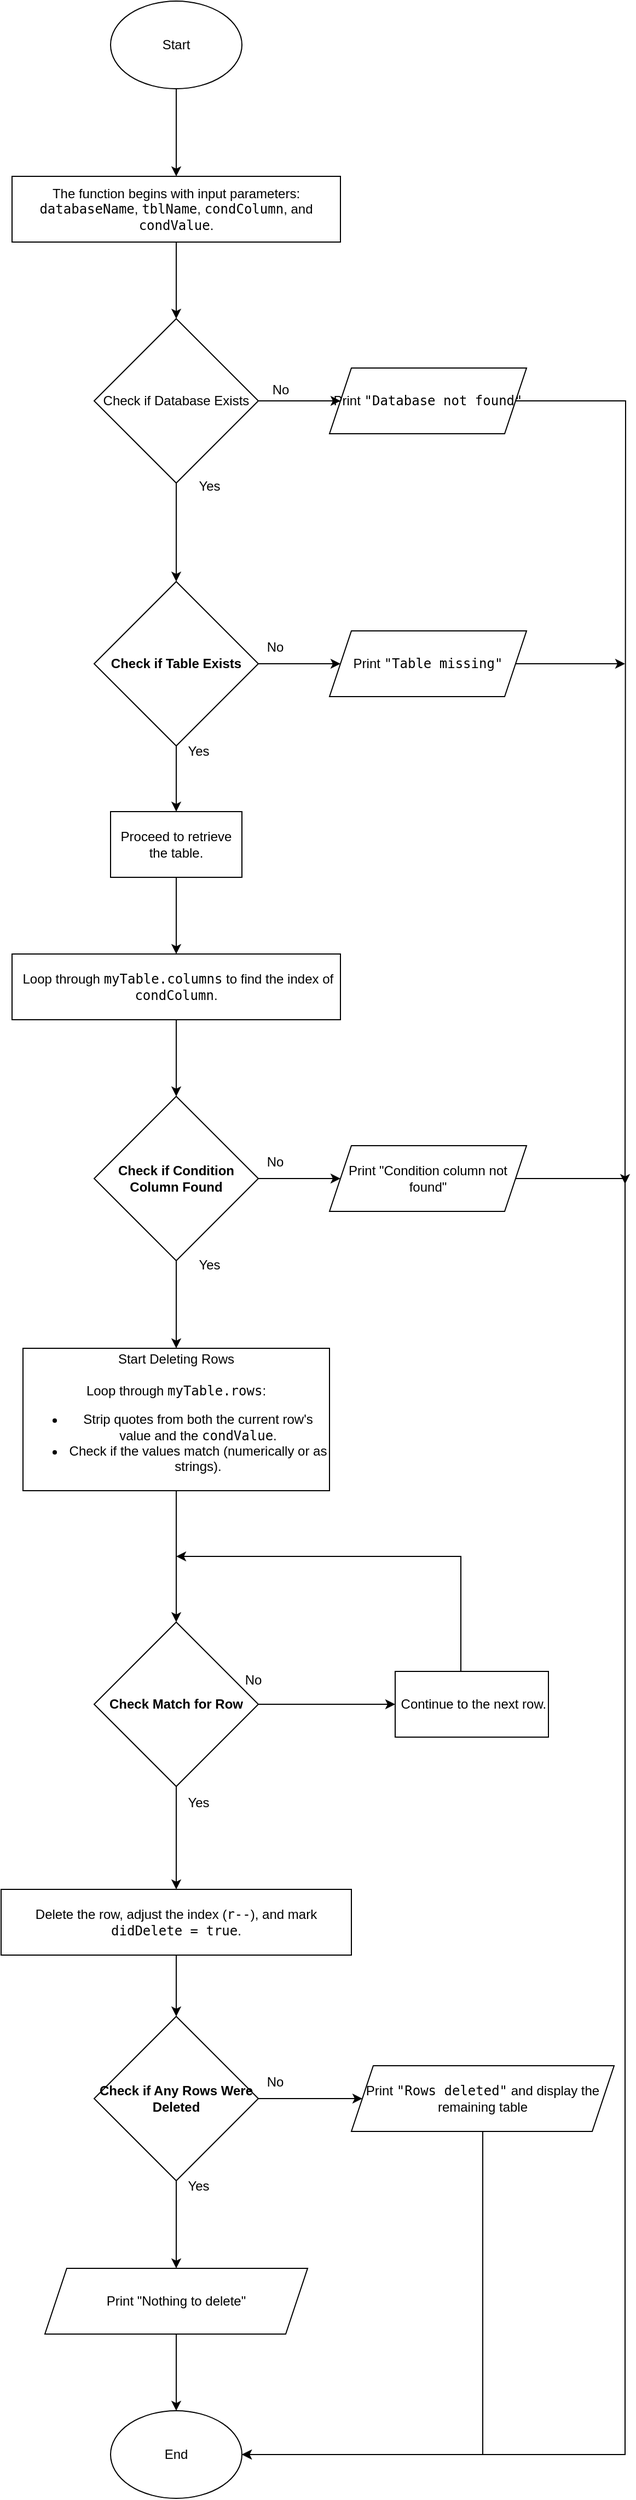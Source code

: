 <mxfile version="26.0.8">
  <diagram name="Page-1" id="Mhqm58DLH19ROgsUyenH">
    <mxGraphModel dx="1434" dy="738" grid="1" gridSize="10" guides="1" tooltips="1" connect="1" arrows="1" fold="1" page="1" pageScale="1" pageWidth="827" pageHeight="1169" math="0" shadow="0">
      <root>
        <mxCell id="0" />
        <mxCell id="1" parent="0" />
        <mxCell id="m1hSSFkCQLerAp_BKIPr-11" value="" style="edgeStyle=orthogonalEdgeStyle;rounded=0;orthogonalLoop=1;jettySize=auto;html=1;" edge="1" parent="1" source="m1hSSFkCQLerAp_BKIPr-1" target="m1hSSFkCQLerAp_BKIPr-3">
          <mxGeometry relative="1" as="geometry" />
        </mxCell>
        <mxCell id="m1hSSFkCQLerAp_BKIPr-1" value="Start" style="ellipse;whiteSpace=wrap;html=1;" vertex="1" parent="1">
          <mxGeometry x="340" y="30" width="120" height="80" as="geometry" />
        </mxCell>
        <mxCell id="m1hSSFkCQLerAp_BKIPr-8" value="" style="edgeStyle=orthogonalEdgeStyle;rounded=0;orthogonalLoop=1;jettySize=auto;html=1;" edge="1" parent="1" source="m1hSSFkCQLerAp_BKIPr-2" target="m1hSSFkCQLerAp_BKIPr-4">
          <mxGeometry relative="1" as="geometry" />
        </mxCell>
        <mxCell id="m1hSSFkCQLerAp_BKIPr-12" value="" style="edgeStyle=orthogonalEdgeStyle;rounded=0;orthogonalLoop=1;jettySize=auto;html=1;" edge="1" parent="1" source="m1hSSFkCQLerAp_BKIPr-2" target="m1hSSFkCQLerAp_BKIPr-6">
          <mxGeometry relative="1" as="geometry" />
        </mxCell>
        <mxCell id="m1hSSFkCQLerAp_BKIPr-2" value="Check if Database Exists" style="rhombus;whiteSpace=wrap;html=1;" vertex="1" parent="1">
          <mxGeometry x="325" y="320" width="150" height="150" as="geometry" />
        </mxCell>
        <mxCell id="m1hSSFkCQLerAp_BKIPr-10" value="" style="edgeStyle=orthogonalEdgeStyle;rounded=0;orthogonalLoop=1;jettySize=auto;html=1;" edge="1" parent="1" source="m1hSSFkCQLerAp_BKIPr-3" target="m1hSSFkCQLerAp_BKIPr-2">
          <mxGeometry relative="1" as="geometry" />
        </mxCell>
        <mxCell id="m1hSSFkCQLerAp_BKIPr-3" value="The function begins with input parameters: &lt;code&gt;databaseName&lt;/code&gt;, &lt;code&gt;tblName&lt;/code&gt;, &lt;code&gt;condColumn&lt;/code&gt;, and &lt;code&gt;condValue&lt;/code&gt;." style="rounded=0;whiteSpace=wrap;html=1;" vertex="1" parent="1">
          <mxGeometry x="250" y="190" width="300" height="60" as="geometry" />
        </mxCell>
        <mxCell id="m1hSSFkCQLerAp_BKIPr-61" style="edgeStyle=orthogonalEdgeStyle;rounded=0;orthogonalLoop=1;jettySize=auto;html=1;" edge="1" parent="1" source="m1hSSFkCQLerAp_BKIPr-4">
          <mxGeometry relative="1" as="geometry">
            <mxPoint x="810" y="1110" as="targetPoint" />
          </mxGeometry>
        </mxCell>
        <mxCell id="m1hSSFkCQLerAp_BKIPr-4" value="Print &lt;code&gt;&quot;Database not found&quot;&lt;/code&gt;" style="shape=parallelogram;perimeter=parallelogramPerimeter;whiteSpace=wrap;html=1;fixedSize=1;" vertex="1" parent="1">
          <mxGeometry x="540" y="365" width="180" height="60" as="geometry" />
        </mxCell>
        <mxCell id="m1hSSFkCQLerAp_BKIPr-9" value="" style="edgeStyle=orthogonalEdgeStyle;rounded=0;orthogonalLoop=1;jettySize=auto;html=1;" edge="1" parent="1" source="m1hSSFkCQLerAp_BKIPr-6" target="m1hSSFkCQLerAp_BKIPr-7">
          <mxGeometry relative="1" as="geometry" />
        </mxCell>
        <mxCell id="m1hSSFkCQLerAp_BKIPr-51" value="" style="edgeStyle=orthogonalEdgeStyle;rounded=0;orthogonalLoop=1;jettySize=auto;html=1;" edge="1" parent="1" source="m1hSSFkCQLerAp_BKIPr-6" target="m1hSSFkCQLerAp_BKIPr-13">
          <mxGeometry relative="1" as="geometry" />
        </mxCell>
        <mxCell id="m1hSSFkCQLerAp_BKIPr-6" value="&lt;strong&gt;Check if Table Exists&lt;/strong&gt;" style="rhombus;whiteSpace=wrap;html=1;" vertex="1" parent="1">
          <mxGeometry x="325" y="560" width="150" height="150" as="geometry" />
        </mxCell>
        <mxCell id="m1hSSFkCQLerAp_BKIPr-60" style="edgeStyle=orthogonalEdgeStyle;rounded=0;orthogonalLoop=1;jettySize=auto;html=1;" edge="1" parent="1" source="m1hSSFkCQLerAp_BKIPr-7">
          <mxGeometry relative="1" as="geometry">
            <mxPoint x="810" y="635" as="targetPoint" />
          </mxGeometry>
        </mxCell>
        <mxCell id="m1hSSFkCQLerAp_BKIPr-7" value="Print &lt;code&gt;&quot;Table missing&quot;&lt;/code&gt;" style="shape=parallelogram;perimeter=parallelogramPerimeter;whiteSpace=wrap;html=1;fixedSize=1;" vertex="1" parent="1">
          <mxGeometry x="540" y="605" width="180" height="60" as="geometry" />
        </mxCell>
        <mxCell id="m1hSSFkCQLerAp_BKIPr-50" value="" style="edgeStyle=orthogonalEdgeStyle;rounded=0;orthogonalLoop=1;jettySize=auto;html=1;" edge="1" parent="1" source="m1hSSFkCQLerAp_BKIPr-13" target="m1hSSFkCQLerAp_BKIPr-14">
          <mxGeometry relative="1" as="geometry" />
        </mxCell>
        <mxCell id="m1hSSFkCQLerAp_BKIPr-13" value="Proceed to retrieve the table." style="rounded=0;whiteSpace=wrap;html=1;" vertex="1" parent="1">
          <mxGeometry x="340" y="770" width="120" height="60" as="geometry" />
        </mxCell>
        <mxCell id="m1hSSFkCQLerAp_BKIPr-49" value="" style="edgeStyle=orthogonalEdgeStyle;rounded=0;orthogonalLoop=1;jettySize=auto;html=1;" edge="1" parent="1" source="m1hSSFkCQLerAp_BKIPr-14" target="m1hSSFkCQLerAp_BKIPr-16">
          <mxGeometry relative="1" as="geometry" />
        </mxCell>
        <mxCell id="m1hSSFkCQLerAp_BKIPr-14" value="&amp;nbsp;Loop through &lt;code&gt;myTable.columns&lt;/code&gt; to find the index of &lt;code&gt;condColumn&lt;/code&gt;." style="rounded=0;whiteSpace=wrap;html=1;" vertex="1" parent="1">
          <mxGeometry x="250" y="900" width="300" height="60" as="geometry" />
        </mxCell>
        <mxCell id="m1hSSFkCQLerAp_BKIPr-48" value="" style="edgeStyle=orthogonalEdgeStyle;rounded=0;orthogonalLoop=1;jettySize=auto;html=1;" edge="1" parent="1" source="m1hSSFkCQLerAp_BKIPr-16" target="m1hSSFkCQLerAp_BKIPr-18">
          <mxGeometry relative="1" as="geometry" />
        </mxCell>
        <mxCell id="m1hSSFkCQLerAp_BKIPr-57" value="" style="edgeStyle=orthogonalEdgeStyle;rounded=0;orthogonalLoop=1;jettySize=auto;html=1;" edge="1" parent="1" source="m1hSSFkCQLerAp_BKIPr-16" target="m1hSSFkCQLerAp_BKIPr-17">
          <mxGeometry relative="1" as="geometry" />
        </mxCell>
        <mxCell id="m1hSSFkCQLerAp_BKIPr-16" value="&lt;h4&gt;&lt;strong&gt;Check if Condition Column Found&lt;/strong&gt;&lt;/h4&gt;" style="rhombus;whiteSpace=wrap;html=1;" vertex="1" parent="1">
          <mxGeometry x="325" y="1030" width="150" height="150" as="geometry" />
        </mxCell>
        <mxCell id="m1hSSFkCQLerAp_BKIPr-58" style="edgeStyle=orthogonalEdgeStyle;rounded=0;orthogonalLoop=1;jettySize=auto;html=1;entryX=1;entryY=0.5;entryDx=0;entryDy=0;" edge="1" parent="1" source="m1hSSFkCQLerAp_BKIPr-17" target="m1hSSFkCQLerAp_BKIPr-47">
          <mxGeometry relative="1" as="geometry">
            <Array as="points">
              <mxPoint x="810" y="1105" />
              <mxPoint x="810" y="2270" />
            </Array>
          </mxGeometry>
        </mxCell>
        <mxCell id="m1hSSFkCQLerAp_BKIPr-17" value="Print &quot;Condition column not found&quot;" style="shape=parallelogram;perimeter=parallelogramPerimeter;whiteSpace=wrap;html=1;fixedSize=1;" vertex="1" parent="1">
          <mxGeometry x="540" y="1075" width="180" height="60" as="geometry" />
        </mxCell>
        <mxCell id="m1hSSFkCQLerAp_BKIPr-38" style="edgeStyle=orthogonalEdgeStyle;rounded=0;orthogonalLoop=1;jettySize=auto;html=1;entryX=0.5;entryY=0;entryDx=0;entryDy=0;" edge="1" parent="1" source="m1hSSFkCQLerAp_BKIPr-18" target="m1hSSFkCQLerAp_BKIPr-35">
          <mxGeometry relative="1" as="geometry" />
        </mxCell>
        <mxCell id="m1hSSFkCQLerAp_BKIPr-18" value="Start Deleting Rows&lt;div&gt;&lt;br&gt;&lt;/div&gt;&lt;div&gt;Loop through &lt;code&gt;myTable.rows&lt;/code&gt;:&lt;ul&gt;&lt;li&gt;Strip quotes from both the current row&#39;s value and the &lt;code&gt;condValue&lt;/code&gt;.&lt;/li&gt;&lt;li&gt;Check if the values match (numerically or as strings).&lt;/li&gt;&lt;/ul&gt;&lt;/div&gt;" style="rounded=0;whiteSpace=wrap;html=1;" vertex="1" parent="1">
          <mxGeometry x="260" y="1260" width="280" height="130" as="geometry" />
        </mxCell>
        <mxCell id="m1hSSFkCQLerAp_BKIPr-41" style="edgeStyle=orthogonalEdgeStyle;rounded=0;orthogonalLoop=1;jettySize=auto;html=1;entryX=0;entryY=0.5;entryDx=0;entryDy=0;" edge="1" parent="1" source="m1hSSFkCQLerAp_BKIPr-35" target="m1hSSFkCQLerAp_BKIPr-37">
          <mxGeometry relative="1" as="geometry" />
        </mxCell>
        <mxCell id="m1hSSFkCQLerAp_BKIPr-43" value="" style="edgeStyle=orthogonalEdgeStyle;rounded=0;orthogonalLoop=1;jettySize=auto;html=1;" edge="1" parent="1" source="m1hSSFkCQLerAp_BKIPr-35" target="m1hSSFkCQLerAp_BKIPr-36">
          <mxGeometry relative="1" as="geometry" />
        </mxCell>
        <mxCell id="m1hSSFkCQLerAp_BKIPr-35" value="&lt;h4&gt;Check Match for Row&lt;/h4&gt;" style="rhombus;whiteSpace=wrap;html=1;" vertex="1" parent="1">
          <mxGeometry x="325" y="1510" width="150" height="150" as="geometry" />
        </mxCell>
        <mxCell id="m1hSSFkCQLerAp_BKIPr-52" value="" style="edgeStyle=orthogonalEdgeStyle;rounded=0;orthogonalLoop=1;jettySize=auto;html=1;" edge="1" parent="1" source="m1hSSFkCQLerAp_BKIPr-36" target="m1hSSFkCQLerAp_BKIPr-44">
          <mxGeometry relative="1" as="geometry" />
        </mxCell>
        <mxCell id="m1hSSFkCQLerAp_BKIPr-36" value="Delete the row, adjust the index (&lt;code&gt;r--&lt;/code&gt;), and mark &lt;code&gt;didDelete = true&lt;/code&gt;." style="rounded=0;whiteSpace=wrap;html=1;" vertex="1" parent="1">
          <mxGeometry x="240" y="1754" width="320" height="60" as="geometry" />
        </mxCell>
        <mxCell id="m1hSSFkCQLerAp_BKIPr-39" style="edgeStyle=orthogonalEdgeStyle;rounded=0;orthogonalLoop=1;jettySize=auto;html=1;" edge="1" parent="1" source="m1hSSFkCQLerAp_BKIPr-37">
          <mxGeometry relative="1" as="geometry">
            <mxPoint x="400" y="1450" as="targetPoint" />
            <Array as="points">
              <mxPoint x="660" y="1450" />
              <mxPoint x="401" y="1450" />
            </Array>
          </mxGeometry>
        </mxCell>
        <mxCell id="m1hSSFkCQLerAp_BKIPr-37" value="&amp;nbsp;Continue to the next row." style="rounded=0;whiteSpace=wrap;html=1;" vertex="1" parent="1">
          <mxGeometry x="600" y="1555" width="140" height="60" as="geometry" />
        </mxCell>
        <mxCell id="m1hSSFkCQLerAp_BKIPr-42" value="No" style="text;html=1;align=center;verticalAlign=middle;resizable=0;points=[];autosize=1;strokeColor=none;fillColor=none;" vertex="1" parent="1">
          <mxGeometry x="450" y="1548" width="40" height="30" as="geometry" />
        </mxCell>
        <mxCell id="m1hSSFkCQLerAp_BKIPr-53" value="" style="edgeStyle=orthogonalEdgeStyle;rounded=0;orthogonalLoop=1;jettySize=auto;html=1;" edge="1" parent="1" source="m1hSSFkCQLerAp_BKIPr-44" target="m1hSSFkCQLerAp_BKIPr-46">
          <mxGeometry relative="1" as="geometry" />
        </mxCell>
        <mxCell id="m1hSSFkCQLerAp_BKIPr-54" value="" style="edgeStyle=orthogonalEdgeStyle;rounded=0;orthogonalLoop=1;jettySize=auto;html=1;" edge="1" parent="1" source="m1hSSFkCQLerAp_BKIPr-44" target="m1hSSFkCQLerAp_BKIPr-45">
          <mxGeometry relative="1" as="geometry" />
        </mxCell>
        <mxCell id="m1hSSFkCQLerAp_BKIPr-44" value="&lt;h4&gt;Check if Any Rows Were Deleted&lt;/h4&gt;" style="rhombus;whiteSpace=wrap;html=1;" vertex="1" parent="1">
          <mxGeometry x="325" y="1870" width="150" height="150" as="geometry" />
        </mxCell>
        <mxCell id="m1hSSFkCQLerAp_BKIPr-55" style="edgeStyle=orthogonalEdgeStyle;rounded=0;orthogonalLoop=1;jettySize=auto;html=1;entryX=1;entryY=0.5;entryDx=0;entryDy=0;" edge="1" parent="1" source="m1hSSFkCQLerAp_BKIPr-45" target="m1hSSFkCQLerAp_BKIPr-47">
          <mxGeometry relative="1" as="geometry">
            <Array as="points">
              <mxPoint x="680" y="2270" />
            </Array>
          </mxGeometry>
        </mxCell>
        <mxCell id="m1hSSFkCQLerAp_BKIPr-45" value="Print &lt;code&gt;&quot;Rows deleted&quot;&lt;/code&gt; and display the remaining table" style="shape=parallelogram;perimeter=parallelogramPerimeter;whiteSpace=wrap;html=1;fixedSize=1;" vertex="1" parent="1">
          <mxGeometry x="560" y="1915" width="240" height="60" as="geometry" />
        </mxCell>
        <mxCell id="m1hSSFkCQLerAp_BKIPr-56" value="" style="edgeStyle=orthogonalEdgeStyle;rounded=0;orthogonalLoop=1;jettySize=auto;html=1;" edge="1" parent="1" source="m1hSSFkCQLerAp_BKIPr-46" target="m1hSSFkCQLerAp_BKIPr-47">
          <mxGeometry relative="1" as="geometry" />
        </mxCell>
        <mxCell id="m1hSSFkCQLerAp_BKIPr-46" value="Print &quot;Nothing to delete&quot;" style="shape=parallelogram;perimeter=parallelogramPerimeter;whiteSpace=wrap;html=1;fixedSize=1;" vertex="1" parent="1">
          <mxGeometry x="280" y="2100" width="240" height="60" as="geometry" />
        </mxCell>
        <mxCell id="m1hSSFkCQLerAp_BKIPr-47" value="End" style="ellipse;whiteSpace=wrap;html=1;" vertex="1" parent="1">
          <mxGeometry x="340" y="2230" width="120" height="80" as="geometry" />
        </mxCell>
        <mxCell id="m1hSSFkCQLerAp_BKIPr-62" value="No" style="text;html=1;align=center;verticalAlign=middle;resizable=0;points=[];autosize=1;strokeColor=none;fillColor=none;" vertex="1" parent="1">
          <mxGeometry x="475" y="370" width="40" height="30" as="geometry" />
        </mxCell>
        <mxCell id="m1hSSFkCQLerAp_BKIPr-63" value="No" style="text;html=1;align=center;verticalAlign=middle;resizable=0;points=[];autosize=1;strokeColor=none;fillColor=none;" vertex="1" parent="1">
          <mxGeometry x="470" y="605" width="40" height="30" as="geometry" />
        </mxCell>
        <mxCell id="m1hSSFkCQLerAp_BKIPr-64" value="No" style="text;html=1;align=center;verticalAlign=middle;resizable=0;points=[];autosize=1;strokeColor=none;fillColor=none;" vertex="1" parent="1">
          <mxGeometry x="470" y="1075" width="40" height="30" as="geometry" />
        </mxCell>
        <mxCell id="m1hSSFkCQLerAp_BKIPr-65" value="No" style="text;html=1;align=center;verticalAlign=middle;resizable=0;points=[];autosize=1;strokeColor=none;fillColor=none;" vertex="1" parent="1">
          <mxGeometry x="470" y="1915" width="40" height="30" as="geometry" />
        </mxCell>
        <mxCell id="m1hSSFkCQLerAp_BKIPr-66" value="Yes" style="text;html=1;align=center;verticalAlign=middle;resizable=0;points=[];autosize=1;strokeColor=none;fillColor=none;" vertex="1" parent="1">
          <mxGeometry x="410" y="458" width="40" height="30" as="geometry" />
        </mxCell>
        <mxCell id="m1hSSFkCQLerAp_BKIPr-67" value="Yes" style="text;html=1;align=center;verticalAlign=middle;resizable=0;points=[];autosize=1;strokeColor=none;fillColor=none;" vertex="1" parent="1">
          <mxGeometry x="400" y="700" width="40" height="30" as="geometry" />
        </mxCell>
        <mxCell id="m1hSSFkCQLerAp_BKIPr-68" value="Yes" style="text;html=1;align=center;verticalAlign=middle;resizable=0;points=[];autosize=1;strokeColor=none;fillColor=none;" vertex="1" parent="1">
          <mxGeometry x="410" y="1169" width="40" height="30" as="geometry" />
        </mxCell>
        <mxCell id="m1hSSFkCQLerAp_BKIPr-69" value="Yes" style="text;html=1;align=center;verticalAlign=middle;resizable=0;points=[];autosize=1;strokeColor=none;fillColor=none;" vertex="1" parent="1">
          <mxGeometry x="400" y="1660" width="40" height="30" as="geometry" />
        </mxCell>
        <mxCell id="m1hSSFkCQLerAp_BKIPr-70" value="Yes" style="text;html=1;align=center;verticalAlign=middle;resizable=0;points=[];autosize=1;strokeColor=none;fillColor=none;" vertex="1" parent="1">
          <mxGeometry x="400" y="2010" width="40" height="30" as="geometry" />
        </mxCell>
      </root>
    </mxGraphModel>
  </diagram>
</mxfile>
